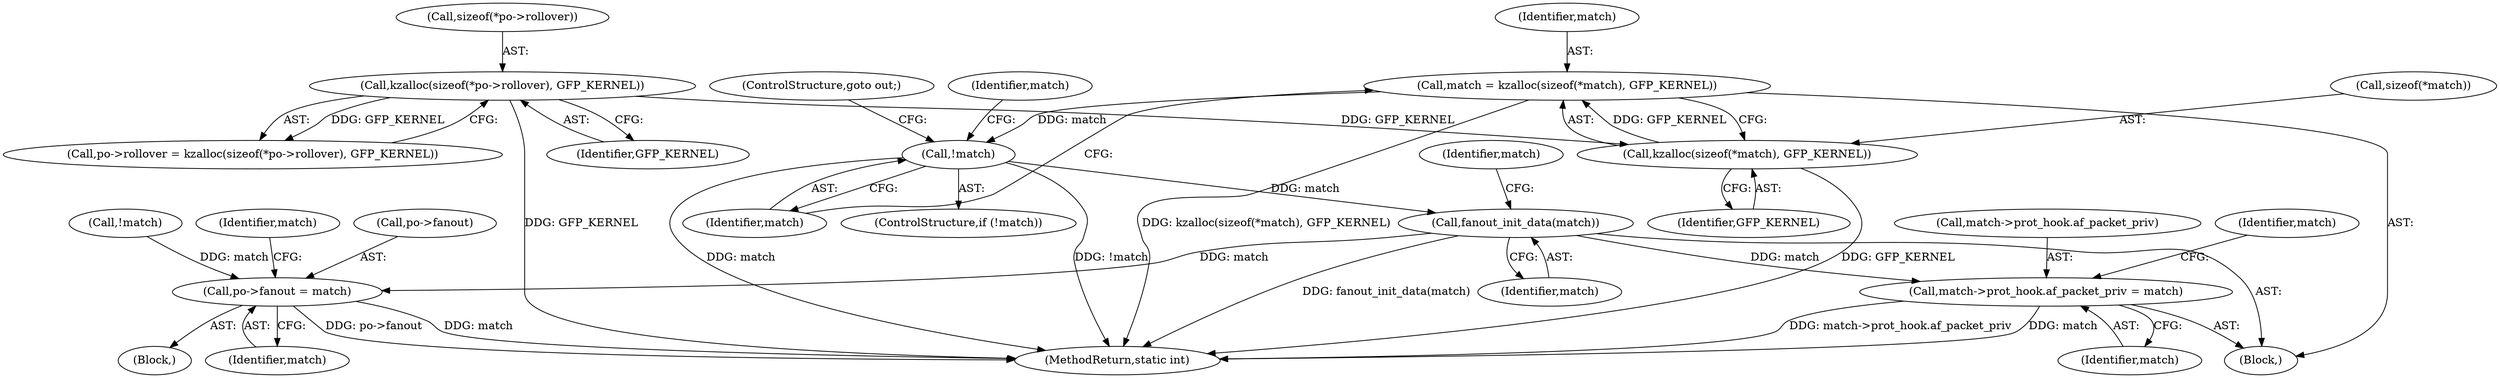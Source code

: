 digraph "1_linux_d199fab63c11998a602205f7ee7ff7c05c97164b@pointer" {
"1000263" [label="(Call,match = kzalloc(sizeof(*match), GFP_KERNEL))"];
"1000265" [label="(Call,kzalloc(sizeof(*match), GFP_KERNEL))"];
"1000176" [label="(Call,kzalloc(sizeof(*po->rollover), GFP_KERNEL))"];
"1000271" [label="(Call,!match)"];
"1000312" [label="(Call,fanout_init_data(match))"];
"1000343" [label="(Call,match->prot_hook.af_packet_priv = match)"];
"1000422" [label="(Call,po->fanout = match)"];
"1000269" [label="(Identifier,GFP_KERNEL)"];
"1000182" [label="(Identifier,GFP_KERNEL)"];
"1000176" [label="(Call,kzalloc(sizeof(*po->rollover), GFP_KERNEL))"];
"1000416" [label="(Block,)"];
"1000256" [label="(Call,!match)"];
"1000426" [label="(Identifier,match)"];
"1000271" [label="(Call,!match)"];
"1000422" [label="(Call,po->fanout = match)"];
"1000270" [label="(ControlStructure,if (!match))"];
"1000277" [label="(Identifier,match)"];
"1000317" [label="(Identifier,match)"];
"1000353" [label="(Identifier,match)"];
"1000265" [label="(Call,kzalloc(sizeof(*match), GFP_KERNEL))"];
"1000313" [label="(Identifier,match)"];
"1000177" [label="(Call,sizeof(*po->rollover))"];
"1000272" [label="(Identifier,match)"];
"1000264" [label="(Identifier,match)"];
"1000258" [label="(Block,)"];
"1000456" [label="(MethodReturn,static int)"];
"1000343" [label="(Call,match->prot_hook.af_packet_priv = match)"];
"1000273" [label="(ControlStructure,goto out;)"];
"1000266" [label="(Call,sizeof(*match))"];
"1000263" [label="(Call,match = kzalloc(sizeof(*match), GFP_KERNEL))"];
"1000349" [label="(Identifier,match)"];
"1000430" [label="(Identifier,match)"];
"1000423" [label="(Call,po->fanout)"];
"1000312" [label="(Call,fanout_init_data(match))"];
"1000172" [label="(Call,po->rollover = kzalloc(sizeof(*po->rollover), GFP_KERNEL))"];
"1000344" [label="(Call,match->prot_hook.af_packet_priv)"];
"1000263" -> "1000258"  [label="AST: "];
"1000263" -> "1000265"  [label="CFG: "];
"1000264" -> "1000263"  [label="AST: "];
"1000265" -> "1000263"  [label="AST: "];
"1000272" -> "1000263"  [label="CFG: "];
"1000263" -> "1000456"  [label="DDG: kzalloc(sizeof(*match), GFP_KERNEL)"];
"1000265" -> "1000263"  [label="DDG: GFP_KERNEL"];
"1000263" -> "1000271"  [label="DDG: match"];
"1000265" -> "1000269"  [label="CFG: "];
"1000266" -> "1000265"  [label="AST: "];
"1000269" -> "1000265"  [label="AST: "];
"1000265" -> "1000456"  [label="DDG: GFP_KERNEL"];
"1000176" -> "1000265"  [label="DDG: GFP_KERNEL"];
"1000176" -> "1000172"  [label="AST: "];
"1000176" -> "1000182"  [label="CFG: "];
"1000177" -> "1000176"  [label="AST: "];
"1000182" -> "1000176"  [label="AST: "];
"1000172" -> "1000176"  [label="CFG: "];
"1000176" -> "1000456"  [label="DDG: GFP_KERNEL"];
"1000176" -> "1000172"  [label="DDG: GFP_KERNEL"];
"1000271" -> "1000270"  [label="AST: "];
"1000271" -> "1000272"  [label="CFG: "];
"1000272" -> "1000271"  [label="AST: "];
"1000273" -> "1000271"  [label="CFG: "];
"1000277" -> "1000271"  [label="CFG: "];
"1000271" -> "1000456"  [label="DDG: match"];
"1000271" -> "1000456"  [label="DDG: !match"];
"1000271" -> "1000312"  [label="DDG: match"];
"1000312" -> "1000258"  [label="AST: "];
"1000312" -> "1000313"  [label="CFG: "];
"1000313" -> "1000312"  [label="AST: "];
"1000317" -> "1000312"  [label="CFG: "];
"1000312" -> "1000456"  [label="DDG: fanout_init_data(match)"];
"1000312" -> "1000343"  [label="DDG: match"];
"1000312" -> "1000422"  [label="DDG: match"];
"1000343" -> "1000258"  [label="AST: "];
"1000343" -> "1000349"  [label="CFG: "];
"1000344" -> "1000343"  [label="AST: "];
"1000349" -> "1000343"  [label="AST: "];
"1000353" -> "1000343"  [label="CFG: "];
"1000343" -> "1000456"  [label="DDG: match"];
"1000343" -> "1000456"  [label="DDG: match->prot_hook.af_packet_priv"];
"1000422" -> "1000416"  [label="AST: "];
"1000422" -> "1000426"  [label="CFG: "];
"1000423" -> "1000422"  [label="AST: "];
"1000426" -> "1000422"  [label="AST: "];
"1000430" -> "1000422"  [label="CFG: "];
"1000422" -> "1000456"  [label="DDG: match"];
"1000422" -> "1000456"  [label="DDG: po->fanout"];
"1000256" -> "1000422"  [label="DDG: match"];
}

